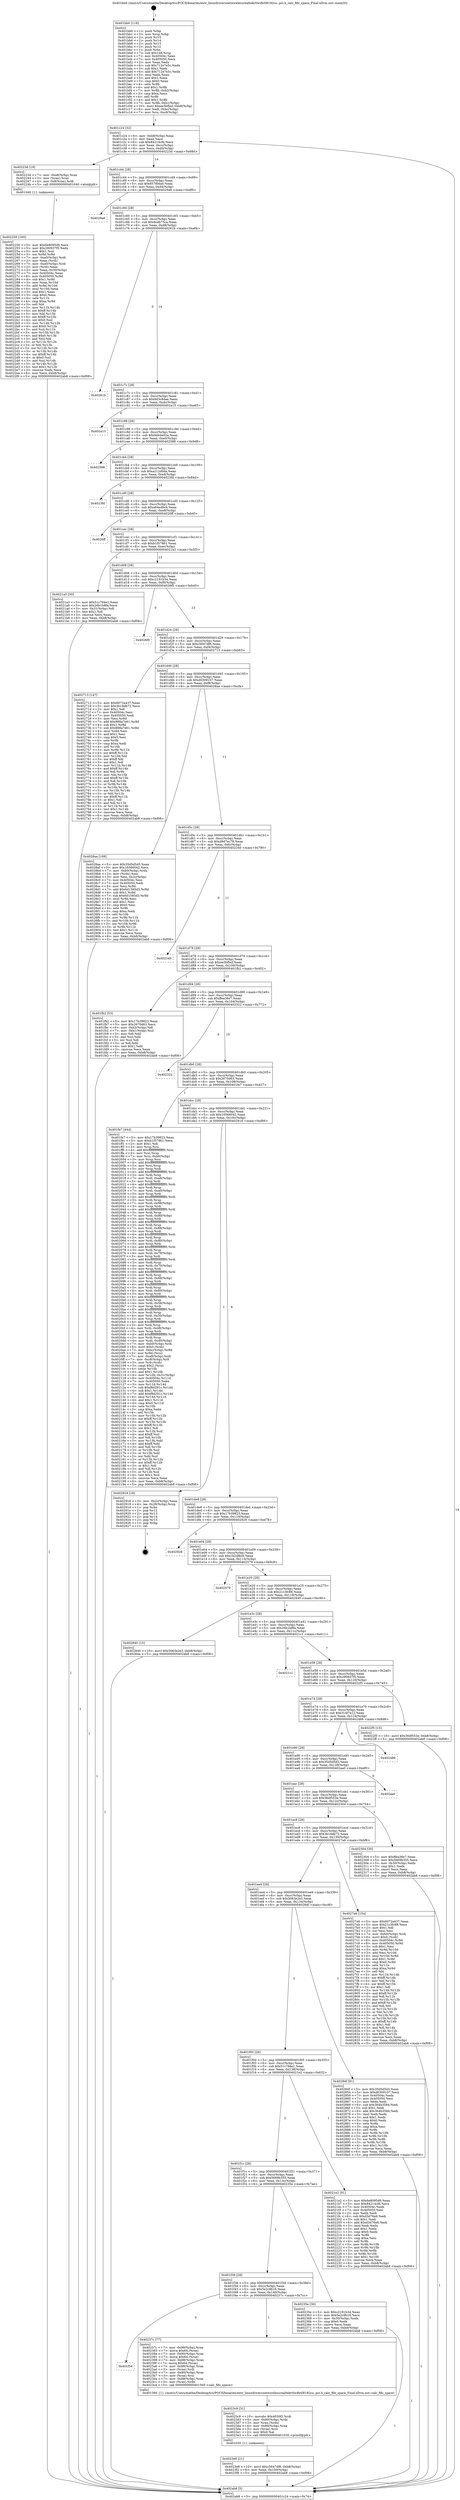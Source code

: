 digraph "0x401bb0" {
  label = "0x401bb0 (/mnt/c/Users/mathe/Desktop/tcc/POCII/binaries/extr_linuxdriversnetwirelessrealtekrtlwifirtl8192cu..pci.h_calc_fifo_space_Final-ollvm.out::main(0))"
  labelloc = "t"
  node[shape=record]

  Entry [label="",width=0.3,height=0.3,shape=circle,fillcolor=black,style=filled]
  "0x401c24" [label="{
     0x401c24 [32]\l
     | [instrs]\l
     &nbsp;&nbsp;0x401c24 \<+6\>: mov -0xb8(%rbp),%eax\l
     &nbsp;&nbsp;0x401c2a \<+2\>: mov %eax,%ecx\l
     &nbsp;&nbsp;0x401c2c \<+6\>: sub $0x84214cfd,%ecx\l
     &nbsp;&nbsp;0x401c32 \<+6\>: mov %eax,-0xcc(%rbp)\l
     &nbsp;&nbsp;0x401c38 \<+6\>: mov %ecx,-0xd0(%rbp)\l
     &nbsp;&nbsp;0x401c3e \<+6\>: je 000000000040223d \<main+0x68d\>\l
  }"]
  "0x40223d" [label="{
     0x40223d [19]\l
     | [instrs]\l
     &nbsp;&nbsp;0x40223d \<+7\>: mov -0xa8(%rbp),%rax\l
     &nbsp;&nbsp;0x402244 \<+3\>: mov (%rax),%rax\l
     &nbsp;&nbsp;0x402247 \<+4\>: mov 0x8(%rax),%rdi\l
     &nbsp;&nbsp;0x40224b \<+5\>: call 0000000000401040 \<atoi@plt\>\l
     | [calls]\l
     &nbsp;&nbsp;0x401040 \{1\} (unknown)\l
  }"]
  "0x401c44" [label="{
     0x401c44 [28]\l
     | [instrs]\l
     &nbsp;&nbsp;0x401c44 \<+5\>: jmp 0000000000401c49 \<main+0x99\>\l
     &nbsp;&nbsp;0x401c49 \<+6\>: mov -0xcc(%rbp),%eax\l
     &nbsp;&nbsp;0x401c4f \<+5\>: sub $0x857f0da0,%eax\l
     &nbsp;&nbsp;0x401c54 \<+6\>: mov %eax,-0xd4(%rbp)\l
     &nbsp;&nbsp;0x401c5a \<+6\>: je 00000000004029a6 \<main+0xdf6\>\l
  }"]
  Exit [label="",width=0.3,height=0.3,shape=circle,fillcolor=black,style=filled,peripheries=2]
  "0x4029a6" [label="{
     0x4029a6\l
  }", style=dashed]
  "0x401c60" [label="{
     0x401c60 [28]\l
     | [instrs]\l
     &nbsp;&nbsp;0x401c60 \<+5\>: jmp 0000000000401c65 \<main+0xb5\>\l
     &nbsp;&nbsp;0x401c65 \<+6\>: mov -0xcc(%rbp),%eax\l
     &nbsp;&nbsp;0x401c6b \<+5\>: sub $0x9cdb73ca,%eax\l
     &nbsp;&nbsp;0x401c70 \<+6\>: mov %eax,-0xd8(%rbp)\l
     &nbsp;&nbsp;0x401c76 \<+6\>: je 000000000040261b \<main+0xa6b\>\l
  }"]
  "0x4023e8" [label="{
     0x4023e8 [21]\l
     | [instrs]\l
     &nbsp;&nbsp;0x4023e8 \<+10\>: movl $0xc5647df6,-0xb8(%rbp)\l
     &nbsp;&nbsp;0x4023f2 \<+6\>: mov %eax,-0x150(%rbp)\l
     &nbsp;&nbsp;0x4023f8 \<+5\>: jmp 0000000000402ab8 \<main+0xf08\>\l
  }"]
  "0x40261b" [label="{
     0x40261b\l
  }", style=dashed]
  "0x401c7c" [label="{
     0x401c7c [28]\l
     | [instrs]\l
     &nbsp;&nbsp;0x401c7c \<+5\>: jmp 0000000000401c81 \<main+0xd1\>\l
     &nbsp;&nbsp;0x401c81 \<+6\>: mov -0xcc(%rbp),%eax\l
     &nbsp;&nbsp;0x401c87 \<+5\>: sub $0x9d3c84ae,%eax\l
     &nbsp;&nbsp;0x401c8c \<+6\>: mov %eax,-0xdc(%rbp)\l
     &nbsp;&nbsp;0x401c92 \<+6\>: je 0000000000402a15 \<main+0xe65\>\l
  }"]
  "0x4023c9" [label="{
     0x4023c9 [31]\l
     | [instrs]\l
     &nbsp;&nbsp;0x4023c9 \<+10\>: movabs $0x4030f2,%rdi\l
     &nbsp;&nbsp;0x4023d3 \<+4\>: mov -0x80(%rbp),%rdx\l
     &nbsp;&nbsp;0x4023d7 \<+3\>: mov %rax,(%rdx)\l
     &nbsp;&nbsp;0x4023da \<+4\>: mov -0x80(%rbp),%rax\l
     &nbsp;&nbsp;0x4023de \<+3\>: mov (%rax),%rsi\l
     &nbsp;&nbsp;0x4023e1 \<+2\>: mov $0x0,%al\l
     &nbsp;&nbsp;0x4023e3 \<+5\>: call 0000000000401030 \<printf@plt\>\l
     | [calls]\l
     &nbsp;&nbsp;0x401030 \{1\} (unknown)\l
  }"]
  "0x402a15" [label="{
     0x402a15\l
  }", style=dashed]
  "0x401c98" [label="{
     0x401c98 [28]\l
     | [instrs]\l
     &nbsp;&nbsp;0x401c98 \<+5\>: jmp 0000000000401c9d \<main+0xed\>\l
     &nbsp;&nbsp;0x401c9d \<+6\>: mov -0xcc(%rbp),%eax\l
     &nbsp;&nbsp;0x401ca3 \<+5\>: sub $0x9d44e02a,%eax\l
     &nbsp;&nbsp;0x401ca8 \<+6\>: mov %eax,-0xe0(%rbp)\l
     &nbsp;&nbsp;0x401cae \<+6\>: je 0000000000402588 \<main+0x9d8\>\l
  }"]
  "0x401f54" [label="{
     0x401f54\l
  }", style=dashed]
  "0x402588" [label="{
     0x402588\l
  }", style=dashed]
  "0x401cb4" [label="{
     0x401cb4 [28]\l
     | [instrs]\l
     &nbsp;&nbsp;0x401cb4 \<+5\>: jmp 0000000000401cb9 \<main+0x109\>\l
     &nbsp;&nbsp;0x401cb9 \<+6\>: mov -0xcc(%rbp),%eax\l
     &nbsp;&nbsp;0x401cbf \<+5\>: sub $0xa212d0da,%eax\l
     &nbsp;&nbsp;0x401cc4 \<+6\>: mov %eax,-0xe4(%rbp)\l
     &nbsp;&nbsp;0x401cca \<+6\>: je 00000000004023fd \<main+0x84d\>\l
  }"]
  "0x40237c" [label="{
     0x40237c [77]\l
     | [instrs]\l
     &nbsp;&nbsp;0x40237c \<+7\>: mov -0x98(%rbp),%rax\l
     &nbsp;&nbsp;0x402383 \<+7\>: movq $0x64,(%rax)\l
     &nbsp;&nbsp;0x40238a \<+7\>: mov -0x90(%rbp),%rax\l
     &nbsp;&nbsp;0x402391 \<+7\>: movq $0x64,(%rax)\l
     &nbsp;&nbsp;0x402398 \<+7\>: mov -0x88(%rbp),%rax\l
     &nbsp;&nbsp;0x40239f \<+7\>: movq $0x64,(%rax)\l
     &nbsp;&nbsp;0x4023a6 \<+7\>: mov -0x98(%rbp),%rax\l
     &nbsp;&nbsp;0x4023ad \<+3\>: mov (%rax),%rdi\l
     &nbsp;&nbsp;0x4023b0 \<+7\>: mov -0x90(%rbp),%rax\l
     &nbsp;&nbsp;0x4023b7 \<+3\>: mov (%rax),%rsi\l
     &nbsp;&nbsp;0x4023ba \<+7\>: mov -0x88(%rbp),%rax\l
     &nbsp;&nbsp;0x4023c1 \<+3\>: mov (%rax),%rdx\l
     &nbsp;&nbsp;0x4023c4 \<+5\>: call 0000000000401560 \<calc_fifo_space\>\l
     | [calls]\l
     &nbsp;&nbsp;0x401560 \{1\} (/mnt/c/Users/mathe/Desktop/tcc/POCII/binaries/extr_linuxdriversnetwirelessrealtekrtlwifirtl8192cu..pci.h_calc_fifo_space_Final-ollvm.out::calc_fifo_space)\l
  }"]
  "0x4023fd" [label="{
     0x4023fd\l
  }", style=dashed]
  "0x401cd0" [label="{
     0x401cd0 [28]\l
     | [instrs]\l
     &nbsp;&nbsp;0x401cd0 \<+5\>: jmp 0000000000401cd5 \<main+0x125\>\l
     &nbsp;&nbsp;0x401cd5 \<+6\>: mov -0xcc(%rbp),%eax\l
     &nbsp;&nbsp;0x401cdb \<+5\>: sub $0xa64edbcb,%eax\l
     &nbsp;&nbsp;0x401ce0 \<+6\>: mov %eax,-0xe8(%rbp)\l
     &nbsp;&nbsp;0x401ce6 \<+6\>: je 00000000004026ff \<main+0xb4f\>\l
  }"]
  "0x401f38" [label="{
     0x401f38 [28]\l
     | [instrs]\l
     &nbsp;&nbsp;0x401f38 \<+5\>: jmp 0000000000401f3d \<main+0x38d\>\l
     &nbsp;&nbsp;0x401f3d \<+6\>: mov -0xcc(%rbp),%eax\l
     &nbsp;&nbsp;0x401f43 \<+5\>: sub $0x5e2c9b16,%eax\l
     &nbsp;&nbsp;0x401f48 \<+6\>: mov %eax,-0x140(%rbp)\l
     &nbsp;&nbsp;0x401f4e \<+6\>: je 000000000040237c \<main+0x7cc\>\l
  }"]
  "0x4026ff" [label="{
     0x4026ff\l
  }", style=dashed]
  "0x401cec" [label="{
     0x401cec [28]\l
     | [instrs]\l
     &nbsp;&nbsp;0x401cec \<+5\>: jmp 0000000000401cf1 \<main+0x141\>\l
     &nbsp;&nbsp;0x401cf1 \<+6\>: mov -0xcc(%rbp),%eax\l
     &nbsp;&nbsp;0x401cf7 \<+5\>: sub $0xb1f57861,%eax\l
     &nbsp;&nbsp;0x401cfc \<+6\>: mov %eax,-0xec(%rbp)\l
     &nbsp;&nbsp;0x401d02 \<+6\>: je 00000000004021a3 \<main+0x5f3\>\l
  }"]
  "0x40235e" [label="{
     0x40235e [30]\l
     | [instrs]\l
     &nbsp;&nbsp;0x40235e \<+5\>: mov $0xc2191b34,%eax\l
     &nbsp;&nbsp;0x402363 \<+5\>: mov $0x5e2c9b16,%ecx\l
     &nbsp;&nbsp;0x402368 \<+3\>: mov -0x30(%rbp),%edx\l
     &nbsp;&nbsp;0x40236b \<+3\>: cmp $0x0,%edx\l
     &nbsp;&nbsp;0x40236e \<+3\>: cmove %ecx,%eax\l
     &nbsp;&nbsp;0x402371 \<+6\>: mov %eax,-0xb8(%rbp)\l
     &nbsp;&nbsp;0x402377 \<+5\>: jmp 0000000000402ab8 \<main+0xf08\>\l
  }"]
  "0x4021a3" [label="{
     0x4021a3 [30]\l
     | [instrs]\l
     &nbsp;&nbsp;0x4021a3 \<+5\>: mov $0x51c794e1,%eax\l
     &nbsp;&nbsp;0x4021a8 \<+5\>: mov $0x26b1b8fa,%ecx\l
     &nbsp;&nbsp;0x4021ad \<+3\>: mov -0x31(%rbp),%dl\l
     &nbsp;&nbsp;0x4021b0 \<+3\>: test $0x1,%dl\l
     &nbsp;&nbsp;0x4021b3 \<+3\>: cmovne %ecx,%eax\l
     &nbsp;&nbsp;0x4021b6 \<+6\>: mov %eax,-0xb8(%rbp)\l
     &nbsp;&nbsp;0x4021bc \<+5\>: jmp 0000000000402ab8 \<main+0xf08\>\l
  }"]
  "0x401d08" [label="{
     0x401d08 [28]\l
     | [instrs]\l
     &nbsp;&nbsp;0x401d08 \<+5\>: jmp 0000000000401d0d \<main+0x15d\>\l
     &nbsp;&nbsp;0x401d0d \<+6\>: mov -0xcc(%rbp),%eax\l
     &nbsp;&nbsp;0x401d13 \<+5\>: sub $0xc2191b34,%eax\l
     &nbsp;&nbsp;0x401d18 \<+6\>: mov %eax,-0xf0(%rbp)\l
     &nbsp;&nbsp;0x401d1e \<+6\>: je 00000000004026f0 \<main+0xb40\>\l
  }"]
  "0x402250" [label="{
     0x402250 [165]\l
     | [instrs]\l
     &nbsp;&nbsp;0x402250 \<+5\>: mov $0x6e8095d9,%ecx\l
     &nbsp;&nbsp;0x402255 \<+5\>: mov $0x290937f5,%edx\l
     &nbsp;&nbsp;0x40225a \<+3\>: mov $0x1,%sil\l
     &nbsp;&nbsp;0x40225d \<+3\>: xor %r8d,%r8d\l
     &nbsp;&nbsp;0x402260 \<+7\>: mov -0xa0(%rbp),%rdi\l
     &nbsp;&nbsp;0x402267 \<+2\>: mov %eax,(%rdi)\l
     &nbsp;&nbsp;0x402269 \<+7\>: mov -0xa0(%rbp),%rdi\l
     &nbsp;&nbsp;0x402270 \<+2\>: mov (%rdi),%eax\l
     &nbsp;&nbsp;0x402272 \<+3\>: mov %eax,-0x30(%rbp)\l
     &nbsp;&nbsp;0x402275 \<+7\>: mov 0x40504c,%eax\l
     &nbsp;&nbsp;0x40227c \<+8\>: mov 0x405050,%r9d\l
     &nbsp;&nbsp;0x402284 \<+4\>: sub $0x1,%r8d\l
     &nbsp;&nbsp;0x402288 \<+3\>: mov %eax,%r10d\l
     &nbsp;&nbsp;0x40228b \<+3\>: add %r8d,%r10d\l
     &nbsp;&nbsp;0x40228e \<+4\>: imul %r10d,%eax\l
     &nbsp;&nbsp;0x402292 \<+3\>: and $0x1,%eax\l
     &nbsp;&nbsp;0x402295 \<+3\>: cmp $0x0,%eax\l
     &nbsp;&nbsp;0x402298 \<+4\>: sete %r11b\l
     &nbsp;&nbsp;0x40229c \<+4\>: cmp $0xa,%r9d\l
     &nbsp;&nbsp;0x4022a0 \<+3\>: setl %bl\l
     &nbsp;&nbsp;0x4022a3 \<+3\>: mov %r11b,%r14b\l
     &nbsp;&nbsp;0x4022a6 \<+4\>: xor $0xff,%r14b\l
     &nbsp;&nbsp;0x4022aa \<+3\>: mov %bl,%r15b\l
     &nbsp;&nbsp;0x4022ad \<+4\>: xor $0xff,%r15b\l
     &nbsp;&nbsp;0x4022b1 \<+4\>: xor $0x0,%sil\l
     &nbsp;&nbsp;0x4022b5 \<+3\>: mov %r14b,%r12b\l
     &nbsp;&nbsp;0x4022b8 \<+4\>: and $0x0,%r12b\l
     &nbsp;&nbsp;0x4022bc \<+3\>: and %sil,%r11b\l
     &nbsp;&nbsp;0x4022bf \<+3\>: mov %r15b,%r13b\l
     &nbsp;&nbsp;0x4022c2 \<+4\>: and $0x0,%r13b\l
     &nbsp;&nbsp;0x4022c6 \<+3\>: and %sil,%bl\l
     &nbsp;&nbsp;0x4022c9 \<+3\>: or %r11b,%r12b\l
     &nbsp;&nbsp;0x4022cc \<+3\>: or %bl,%r13b\l
     &nbsp;&nbsp;0x4022cf \<+3\>: xor %r13b,%r12b\l
     &nbsp;&nbsp;0x4022d2 \<+3\>: or %r15b,%r14b\l
     &nbsp;&nbsp;0x4022d5 \<+4\>: xor $0xff,%r14b\l
     &nbsp;&nbsp;0x4022d9 \<+4\>: or $0x0,%sil\l
     &nbsp;&nbsp;0x4022dd \<+3\>: and %sil,%r14b\l
     &nbsp;&nbsp;0x4022e0 \<+3\>: or %r14b,%r12b\l
     &nbsp;&nbsp;0x4022e3 \<+4\>: test $0x1,%r12b\l
     &nbsp;&nbsp;0x4022e7 \<+3\>: cmovne %edx,%ecx\l
     &nbsp;&nbsp;0x4022ea \<+6\>: mov %ecx,-0xb8(%rbp)\l
     &nbsp;&nbsp;0x4022f0 \<+5\>: jmp 0000000000402ab8 \<main+0xf08\>\l
  }"]
  "0x4026f0" [label="{
     0x4026f0\l
  }", style=dashed]
  "0x401d24" [label="{
     0x401d24 [28]\l
     | [instrs]\l
     &nbsp;&nbsp;0x401d24 \<+5\>: jmp 0000000000401d29 \<main+0x179\>\l
     &nbsp;&nbsp;0x401d29 \<+6\>: mov -0xcc(%rbp),%eax\l
     &nbsp;&nbsp;0x401d2f \<+5\>: sub $0xc5647df6,%eax\l
     &nbsp;&nbsp;0x401d34 \<+6\>: mov %eax,-0xf4(%rbp)\l
     &nbsp;&nbsp;0x401d3a \<+6\>: je 0000000000402713 \<main+0xb63\>\l
  }"]
  "0x401f1c" [label="{
     0x401f1c [28]\l
     | [instrs]\l
     &nbsp;&nbsp;0x401f1c \<+5\>: jmp 0000000000401f21 \<main+0x371\>\l
     &nbsp;&nbsp;0x401f21 \<+6\>: mov -0xcc(%rbp),%eax\l
     &nbsp;&nbsp;0x401f27 \<+5\>: sub $0x5669b355,%eax\l
     &nbsp;&nbsp;0x401f2c \<+6\>: mov %eax,-0x13c(%rbp)\l
     &nbsp;&nbsp;0x401f32 \<+6\>: je 000000000040235e \<main+0x7ae\>\l
  }"]
  "0x402713" [label="{
     0x402713 [147]\l
     | [instrs]\l
     &nbsp;&nbsp;0x402713 \<+5\>: mov $0x6072a437,%eax\l
     &nbsp;&nbsp;0x402718 \<+5\>: mov $0x3b18db72,%ecx\l
     &nbsp;&nbsp;0x40271d \<+2\>: mov $0x1,%dl\l
     &nbsp;&nbsp;0x40271f \<+7\>: mov 0x40504c,%esi\l
     &nbsp;&nbsp;0x402726 \<+7\>: mov 0x405050,%edi\l
     &nbsp;&nbsp;0x40272d \<+3\>: mov %esi,%r8d\l
     &nbsp;&nbsp;0x402730 \<+7\>: add $0x888a7e61,%r8d\l
     &nbsp;&nbsp;0x402737 \<+4\>: sub $0x1,%r8d\l
     &nbsp;&nbsp;0x40273b \<+7\>: sub $0x888a7e61,%r8d\l
     &nbsp;&nbsp;0x402742 \<+4\>: imul %r8d,%esi\l
     &nbsp;&nbsp;0x402746 \<+3\>: and $0x1,%esi\l
     &nbsp;&nbsp;0x402749 \<+3\>: cmp $0x0,%esi\l
     &nbsp;&nbsp;0x40274c \<+4\>: sete %r9b\l
     &nbsp;&nbsp;0x402750 \<+3\>: cmp $0xa,%edi\l
     &nbsp;&nbsp;0x402753 \<+4\>: setl %r10b\l
     &nbsp;&nbsp;0x402757 \<+3\>: mov %r9b,%r11b\l
     &nbsp;&nbsp;0x40275a \<+4\>: xor $0xff,%r11b\l
     &nbsp;&nbsp;0x40275e \<+3\>: mov %r10b,%bl\l
     &nbsp;&nbsp;0x402761 \<+3\>: xor $0xff,%bl\l
     &nbsp;&nbsp;0x402764 \<+3\>: xor $0x1,%dl\l
     &nbsp;&nbsp;0x402767 \<+3\>: mov %r11b,%r14b\l
     &nbsp;&nbsp;0x40276a \<+4\>: and $0xff,%r14b\l
     &nbsp;&nbsp;0x40276e \<+3\>: and %dl,%r9b\l
     &nbsp;&nbsp;0x402771 \<+3\>: mov %bl,%r15b\l
     &nbsp;&nbsp;0x402774 \<+4\>: and $0xff,%r15b\l
     &nbsp;&nbsp;0x402778 \<+3\>: and %dl,%r10b\l
     &nbsp;&nbsp;0x40277b \<+3\>: or %r9b,%r14b\l
     &nbsp;&nbsp;0x40277e \<+3\>: or %r10b,%r15b\l
     &nbsp;&nbsp;0x402781 \<+3\>: xor %r15b,%r14b\l
     &nbsp;&nbsp;0x402784 \<+3\>: or %bl,%r11b\l
     &nbsp;&nbsp;0x402787 \<+4\>: xor $0xff,%r11b\l
     &nbsp;&nbsp;0x40278b \<+3\>: or $0x1,%dl\l
     &nbsp;&nbsp;0x40278e \<+3\>: and %dl,%r11b\l
     &nbsp;&nbsp;0x402791 \<+3\>: or %r11b,%r14b\l
     &nbsp;&nbsp;0x402794 \<+4\>: test $0x1,%r14b\l
     &nbsp;&nbsp;0x402798 \<+3\>: cmovne %ecx,%eax\l
     &nbsp;&nbsp;0x40279b \<+6\>: mov %eax,-0xb8(%rbp)\l
     &nbsp;&nbsp;0x4027a1 \<+5\>: jmp 0000000000402ab8 \<main+0xf08\>\l
  }"]
  "0x401d40" [label="{
     0x401d40 [28]\l
     | [instrs]\l
     &nbsp;&nbsp;0x401d40 \<+5\>: jmp 0000000000401d45 \<main+0x195\>\l
     &nbsp;&nbsp;0x401d45 \<+6\>: mov -0xcc(%rbp),%eax\l
     &nbsp;&nbsp;0x401d4b \<+5\>: sub $0xd0309107,%eax\l
     &nbsp;&nbsp;0x401d50 \<+6\>: mov %eax,-0xf8(%rbp)\l
     &nbsp;&nbsp;0x401d56 \<+6\>: je 00000000004028aa \<main+0xcfa\>\l
  }"]
  "0x4021e2" [label="{
     0x4021e2 [91]\l
     | [instrs]\l
     &nbsp;&nbsp;0x4021e2 \<+5\>: mov $0x6e8095d9,%eax\l
     &nbsp;&nbsp;0x4021e7 \<+5\>: mov $0x84214cfd,%ecx\l
     &nbsp;&nbsp;0x4021ec \<+7\>: mov 0x40504c,%edx\l
     &nbsp;&nbsp;0x4021f3 \<+7\>: mov 0x405050,%esi\l
     &nbsp;&nbsp;0x4021fa \<+2\>: mov %edx,%edi\l
     &nbsp;&nbsp;0x4021fc \<+6\>: sub $0xd3d76e6,%edi\l
     &nbsp;&nbsp;0x402202 \<+3\>: sub $0x1,%edi\l
     &nbsp;&nbsp;0x402205 \<+6\>: add $0xd3d76e6,%edi\l
     &nbsp;&nbsp;0x40220b \<+3\>: imul %edi,%edx\l
     &nbsp;&nbsp;0x40220e \<+3\>: and $0x1,%edx\l
     &nbsp;&nbsp;0x402211 \<+3\>: cmp $0x0,%edx\l
     &nbsp;&nbsp;0x402214 \<+4\>: sete %r8b\l
     &nbsp;&nbsp;0x402218 \<+3\>: cmp $0xa,%esi\l
     &nbsp;&nbsp;0x40221b \<+4\>: setl %r9b\l
     &nbsp;&nbsp;0x40221f \<+3\>: mov %r8b,%r10b\l
     &nbsp;&nbsp;0x402222 \<+3\>: and %r9b,%r10b\l
     &nbsp;&nbsp;0x402225 \<+3\>: xor %r9b,%r8b\l
     &nbsp;&nbsp;0x402228 \<+3\>: or %r8b,%r10b\l
     &nbsp;&nbsp;0x40222b \<+4\>: test $0x1,%r10b\l
     &nbsp;&nbsp;0x40222f \<+3\>: cmovne %ecx,%eax\l
     &nbsp;&nbsp;0x402232 \<+6\>: mov %eax,-0xb8(%rbp)\l
     &nbsp;&nbsp;0x402238 \<+5\>: jmp 0000000000402ab8 \<main+0xf08\>\l
  }"]
  "0x4028aa" [label="{
     0x4028aa [108]\l
     | [instrs]\l
     &nbsp;&nbsp;0x4028aa \<+5\>: mov $0x35d5d5d3,%eax\l
     &nbsp;&nbsp;0x4028af \<+5\>: mov $0x16566042,%ecx\l
     &nbsp;&nbsp;0x4028b4 \<+7\>: mov -0xb0(%rbp),%rdx\l
     &nbsp;&nbsp;0x4028bb \<+2\>: mov (%rdx),%esi\l
     &nbsp;&nbsp;0x4028bd \<+3\>: mov %esi,-0x2c(%rbp)\l
     &nbsp;&nbsp;0x4028c0 \<+7\>: mov 0x40504c,%esi\l
     &nbsp;&nbsp;0x4028c7 \<+7\>: mov 0x405050,%edi\l
     &nbsp;&nbsp;0x4028ce \<+3\>: mov %esi,%r8d\l
     &nbsp;&nbsp;0x4028d1 \<+7\>: add $0x6d1585d3,%r8d\l
     &nbsp;&nbsp;0x4028d8 \<+4\>: sub $0x1,%r8d\l
     &nbsp;&nbsp;0x4028dc \<+7\>: sub $0x6d1585d3,%r8d\l
     &nbsp;&nbsp;0x4028e3 \<+4\>: imul %r8d,%esi\l
     &nbsp;&nbsp;0x4028e7 \<+3\>: and $0x1,%esi\l
     &nbsp;&nbsp;0x4028ea \<+3\>: cmp $0x0,%esi\l
     &nbsp;&nbsp;0x4028ed \<+4\>: sete %r9b\l
     &nbsp;&nbsp;0x4028f1 \<+3\>: cmp $0xa,%edi\l
     &nbsp;&nbsp;0x4028f4 \<+4\>: setl %r10b\l
     &nbsp;&nbsp;0x4028f8 \<+3\>: mov %r9b,%r11b\l
     &nbsp;&nbsp;0x4028fb \<+3\>: and %r10b,%r11b\l
     &nbsp;&nbsp;0x4028fe \<+3\>: xor %r10b,%r9b\l
     &nbsp;&nbsp;0x402901 \<+3\>: or %r9b,%r11b\l
     &nbsp;&nbsp;0x402904 \<+4\>: test $0x1,%r11b\l
     &nbsp;&nbsp;0x402908 \<+3\>: cmovne %ecx,%eax\l
     &nbsp;&nbsp;0x40290b \<+6\>: mov %eax,-0xb8(%rbp)\l
     &nbsp;&nbsp;0x402911 \<+5\>: jmp 0000000000402ab8 \<main+0xf08\>\l
  }"]
  "0x401d5c" [label="{
     0x401d5c [28]\l
     | [instrs]\l
     &nbsp;&nbsp;0x401d5c \<+5\>: jmp 0000000000401d61 \<main+0x1b1\>\l
     &nbsp;&nbsp;0x401d61 \<+6\>: mov -0xcc(%rbp),%eax\l
     &nbsp;&nbsp;0x401d67 \<+5\>: sub $0xd9d7ec78,%eax\l
     &nbsp;&nbsp;0x401d6c \<+6\>: mov %eax,-0xfc(%rbp)\l
     &nbsp;&nbsp;0x401d72 \<+6\>: je 0000000000402340 \<main+0x790\>\l
  }"]
  "0x401f00" [label="{
     0x401f00 [28]\l
     | [instrs]\l
     &nbsp;&nbsp;0x401f00 \<+5\>: jmp 0000000000401f05 \<main+0x355\>\l
     &nbsp;&nbsp;0x401f05 \<+6\>: mov -0xcc(%rbp),%eax\l
     &nbsp;&nbsp;0x401f0b \<+5\>: sub $0x51c794e1,%eax\l
     &nbsp;&nbsp;0x401f10 \<+6\>: mov %eax,-0x138(%rbp)\l
     &nbsp;&nbsp;0x401f16 \<+6\>: je 00000000004021e2 \<main+0x632\>\l
  }"]
  "0x402340" [label="{
     0x402340\l
  }", style=dashed]
  "0x401d78" [label="{
     0x401d78 [28]\l
     | [instrs]\l
     &nbsp;&nbsp;0x401d78 \<+5\>: jmp 0000000000401d7d \<main+0x1cd\>\l
     &nbsp;&nbsp;0x401d7d \<+6\>: mov -0xcc(%rbp),%eax\l
     &nbsp;&nbsp;0x401d83 \<+5\>: sub $0xee3bfbcf,%eax\l
     &nbsp;&nbsp;0x401d88 \<+6\>: mov %eax,-0x100(%rbp)\l
     &nbsp;&nbsp;0x401d8e \<+6\>: je 0000000000401fb2 \<main+0x402\>\l
  }"]
  "0x40284f" [label="{
     0x40284f [91]\l
     | [instrs]\l
     &nbsp;&nbsp;0x40284f \<+5\>: mov $0x35d5d5d3,%eax\l
     &nbsp;&nbsp;0x402854 \<+5\>: mov $0xd0309107,%ecx\l
     &nbsp;&nbsp;0x402859 \<+7\>: mov 0x40504c,%edx\l
     &nbsp;&nbsp;0x402860 \<+7\>: mov 0x405050,%esi\l
     &nbsp;&nbsp;0x402867 \<+2\>: mov %edx,%edi\l
     &nbsp;&nbsp;0x402869 \<+6\>: sub $0x364b3584,%edi\l
     &nbsp;&nbsp;0x40286f \<+3\>: sub $0x1,%edi\l
     &nbsp;&nbsp;0x402872 \<+6\>: add $0x364b3584,%edi\l
     &nbsp;&nbsp;0x402878 \<+3\>: imul %edi,%edx\l
     &nbsp;&nbsp;0x40287b \<+3\>: and $0x1,%edx\l
     &nbsp;&nbsp;0x40287e \<+3\>: cmp $0x0,%edx\l
     &nbsp;&nbsp;0x402881 \<+4\>: sete %r8b\l
     &nbsp;&nbsp;0x402885 \<+3\>: cmp $0xa,%esi\l
     &nbsp;&nbsp;0x402888 \<+4\>: setl %r9b\l
     &nbsp;&nbsp;0x40288c \<+3\>: mov %r8b,%r10b\l
     &nbsp;&nbsp;0x40288f \<+3\>: and %r9b,%r10b\l
     &nbsp;&nbsp;0x402892 \<+3\>: xor %r9b,%r8b\l
     &nbsp;&nbsp;0x402895 \<+3\>: or %r8b,%r10b\l
     &nbsp;&nbsp;0x402898 \<+4\>: test $0x1,%r10b\l
     &nbsp;&nbsp;0x40289c \<+3\>: cmovne %ecx,%eax\l
     &nbsp;&nbsp;0x40289f \<+6\>: mov %eax,-0xb8(%rbp)\l
     &nbsp;&nbsp;0x4028a5 \<+5\>: jmp 0000000000402ab8 \<main+0xf08\>\l
  }"]
  "0x401fb2" [label="{
     0x401fb2 [53]\l
     | [instrs]\l
     &nbsp;&nbsp;0x401fb2 \<+5\>: mov $0x17b39823,%eax\l
     &nbsp;&nbsp;0x401fb7 \<+5\>: mov $0x2670d63,%ecx\l
     &nbsp;&nbsp;0x401fbc \<+6\>: mov -0xb2(%rbp),%dl\l
     &nbsp;&nbsp;0x401fc2 \<+7\>: mov -0xb1(%rbp),%sil\l
     &nbsp;&nbsp;0x401fc9 \<+3\>: mov %dl,%dil\l
     &nbsp;&nbsp;0x401fcc \<+3\>: and %sil,%dil\l
     &nbsp;&nbsp;0x401fcf \<+3\>: xor %sil,%dl\l
     &nbsp;&nbsp;0x401fd2 \<+3\>: or %dl,%dil\l
     &nbsp;&nbsp;0x401fd5 \<+4\>: test $0x1,%dil\l
     &nbsp;&nbsp;0x401fd9 \<+3\>: cmovne %ecx,%eax\l
     &nbsp;&nbsp;0x401fdc \<+6\>: mov %eax,-0xb8(%rbp)\l
     &nbsp;&nbsp;0x401fe2 \<+5\>: jmp 0000000000402ab8 \<main+0xf08\>\l
  }"]
  "0x401d94" [label="{
     0x401d94 [28]\l
     | [instrs]\l
     &nbsp;&nbsp;0x401d94 \<+5\>: jmp 0000000000401d99 \<main+0x1e9\>\l
     &nbsp;&nbsp;0x401d99 \<+6\>: mov -0xcc(%rbp),%eax\l
     &nbsp;&nbsp;0x401d9f \<+5\>: sub $0xffea36e7,%eax\l
     &nbsp;&nbsp;0x401da4 \<+6\>: mov %eax,-0x104(%rbp)\l
     &nbsp;&nbsp;0x401daa \<+6\>: je 0000000000402322 \<main+0x772\>\l
  }"]
  "0x402ab8" [label="{
     0x402ab8 [5]\l
     | [instrs]\l
     &nbsp;&nbsp;0x402ab8 \<+5\>: jmp 0000000000401c24 \<main+0x74\>\l
  }"]
  "0x401bb0" [label="{
     0x401bb0 [116]\l
     | [instrs]\l
     &nbsp;&nbsp;0x401bb0 \<+1\>: push %rbp\l
     &nbsp;&nbsp;0x401bb1 \<+3\>: mov %rsp,%rbp\l
     &nbsp;&nbsp;0x401bb4 \<+2\>: push %r15\l
     &nbsp;&nbsp;0x401bb6 \<+2\>: push %r14\l
     &nbsp;&nbsp;0x401bb8 \<+2\>: push %r13\l
     &nbsp;&nbsp;0x401bba \<+2\>: push %r12\l
     &nbsp;&nbsp;0x401bbc \<+1\>: push %rbx\l
     &nbsp;&nbsp;0x401bbd \<+7\>: sub $0x148,%rsp\l
     &nbsp;&nbsp;0x401bc4 \<+7\>: mov 0x40504c,%eax\l
     &nbsp;&nbsp;0x401bcb \<+7\>: mov 0x405050,%ecx\l
     &nbsp;&nbsp;0x401bd2 \<+2\>: mov %eax,%edx\l
     &nbsp;&nbsp;0x401bd4 \<+6\>: sub $0x712e7e5c,%edx\l
     &nbsp;&nbsp;0x401bda \<+3\>: sub $0x1,%edx\l
     &nbsp;&nbsp;0x401bdd \<+6\>: add $0x712e7e5c,%edx\l
     &nbsp;&nbsp;0x401be3 \<+3\>: imul %edx,%eax\l
     &nbsp;&nbsp;0x401be6 \<+3\>: and $0x1,%eax\l
     &nbsp;&nbsp;0x401be9 \<+3\>: cmp $0x0,%eax\l
     &nbsp;&nbsp;0x401bec \<+4\>: sete %r8b\l
     &nbsp;&nbsp;0x401bf0 \<+4\>: and $0x1,%r8b\l
     &nbsp;&nbsp;0x401bf4 \<+7\>: mov %r8b,-0xb2(%rbp)\l
     &nbsp;&nbsp;0x401bfb \<+3\>: cmp $0xa,%ecx\l
     &nbsp;&nbsp;0x401bfe \<+4\>: setl %r8b\l
     &nbsp;&nbsp;0x401c02 \<+4\>: and $0x1,%r8b\l
     &nbsp;&nbsp;0x401c06 \<+7\>: mov %r8b,-0xb1(%rbp)\l
     &nbsp;&nbsp;0x401c0d \<+10\>: movl $0xee3bfbcf,-0xb8(%rbp)\l
     &nbsp;&nbsp;0x401c17 \<+6\>: mov %edi,-0xbc(%rbp)\l
     &nbsp;&nbsp;0x401c1d \<+7\>: mov %rsi,-0xc8(%rbp)\l
  }"]
  "0x401ee4" [label="{
     0x401ee4 [28]\l
     | [instrs]\l
     &nbsp;&nbsp;0x401ee4 \<+5\>: jmp 0000000000401ee9 \<main+0x339\>\l
     &nbsp;&nbsp;0x401ee9 \<+6\>: mov -0xcc(%rbp),%eax\l
     &nbsp;&nbsp;0x401eef \<+5\>: sub $0x5063e2e3,%eax\l
     &nbsp;&nbsp;0x401ef4 \<+6\>: mov %eax,-0x134(%rbp)\l
     &nbsp;&nbsp;0x401efa \<+6\>: je 000000000040284f \<main+0xc9f\>\l
  }"]
  "0x402322" [label="{
     0x402322\l
  }", style=dashed]
  "0x401db0" [label="{
     0x401db0 [28]\l
     | [instrs]\l
     &nbsp;&nbsp;0x401db0 \<+5\>: jmp 0000000000401db5 \<main+0x205\>\l
     &nbsp;&nbsp;0x401db5 \<+6\>: mov -0xcc(%rbp),%eax\l
     &nbsp;&nbsp;0x401dbb \<+5\>: sub $0x2670d63,%eax\l
     &nbsp;&nbsp;0x401dc0 \<+6\>: mov %eax,-0x108(%rbp)\l
     &nbsp;&nbsp;0x401dc6 \<+6\>: je 0000000000401fe7 \<main+0x437\>\l
  }"]
  "0x4027a6" [label="{
     0x4027a6 [154]\l
     | [instrs]\l
     &nbsp;&nbsp;0x4027a6 \<+5\>: mov $0x6072a437,%eax\l
     &nbsp;&nbsp;0x4027ab \<+5\>: mov $0x21c3fc88,%ecx\l
     &nbsp;&nbsp;0x4027b0 \<+2\>: mov $0x1,%dl\l
     &nbsp;&nbsp;0x4027b2 \<+2\>: xor %esi,%esi\l
     &nbsp;&nbsp;0x4027b4 \<+7\>: mov -0xb0(%rbp),%rdi\l
     &nbsp;&nbsp;0x4027bb \<+6\>: movl $0x0,(%rdi)\l
     &nbsp;&nbsp;0x4027c1 \<+8\>: mov 0x40504c,%r8d\l
     &nbsp;&nbsp;0x4027c9 \<+8\>: mov 0x405050,%r9d\l
     &nbsp;&nbsp;0x4027d1 \<+3\>: sub $0x1,%esi\l
     &nbsp;&nbsp;0x4027d4 \<+3\>: mov %r8d,%r10d\l
     &nbsp;&nbsp;0x4027d7 \<+3\>: add %esi,%r10d\l
     &nbsp;&nbsp;0x4027da \<+4\>: imul %r10d,%r8d\l
     &nbsp;&nbsp;0x4027de \<+4\>: and $0x1,%r8d\l
     &nbsp;&nbsp;0x4027e2 \<+4\>: cmp $0x0,%r8d\l
     &nbsp;&nbsp;0x4027e6 \<+4\>: sete %r11b\l
     &nbsp;&nbsp;0x4027ea \<+4\>: cmp $0xa,%r9d\l
     &nbsp;&nbsp;0x4027ee \<+3\>: setl %bl\l
     &nbsp;&nbsp;0x4027f1 \<+3\>: mov %r11b,%r14b\l
     &nbsp;&nbsp;0x4027f4 \<+4\>: xor $0xff,%r14b\l
     &nbsp;&nbsp;0x4027f8 \<+3\>: mov %bl,%r15b\l
     &nbsp;&nbsp;0x4027fb \<+4\>: xor $0xff,%r15b\l
     &nbsp;&nbsp;0x4027ff \<+3\>: xor $0x1,%dl\l
     &nbsp;&nbsp;0x402802 \<+3\>: mov %r14b,%r12b\l
     &nbsp;&nbsp;0x402805 \<+4\>: and $0xff,%r12b\l
     &nbsp;&nbsp;0x402809 \<+3\>: and %dl,%r11b\l
     &nbsp;&nbsp;0x40280c \<+3\>: mov %r15b,%r13b\l
     &nbsp;&nbsp;0x40280f \<+4\>: and $0xff,%r13b\l
     &nbsp;&nbsp;0x402813 \<+2\>: and %dl,%bl\l
     &nbsp;&nbsp;0x402815 \<+3\>: or %r11b,%r12b\l
     &nbsp;&nbsp;0x402818 \<+3\>: or %bl,%r13b\l
     &nbsp;&nbsp;0x40281b \<+3\>: xor %r13b,%r12b\l
     &nbsp;&nbsp;0x40281e \<+3\>: or %r15b,%r14b\l
     &nbsp;&nbsp;0x402821 \<+4\>: xor $0xff,%r14b\l
     &nbsp;&nbsp;0x402825 \<+3\>: or $0x1,%dl\l
     &nbsp;&nbsp;0x402828 \<+3\>: and %dl,%r14b\l
     &nbsp;&nbsp;0x40282b \<+3\>: or %r14b,%r12b\l
     &nbsp;&nbsp;0x40282e \<+4\>: test $0x1,%r12b\l
     &nbsp;&nbsp;0x402832 \<+3\>: cmovne %ecx,%eax\l
     &nbsp;&nbsp;0x402835 \<+6\>: mov %eax,-0xb8(%rbp)\l
     &nbsp;&nbsp;0x40283b \<+5\>: jmp 0000000000402ab8 \<main+0xf08\>\l
  }"]
  "0x401fe7" [label="{
     0x401fe7 [444]\l
     | [instrs]\l
     &nbsp;&nbsp;0x401fe7 \<+5\>: mov $0x17b39823,%eax\l
     &nbsp;&nbsp;0x401fec \<+5\>: mov $0xb1f57861,%ecx\l
     &nbsp;&nbsp;0x401ff1 \<+2\>: mov $0x1,%dl\l
     &nbsp;&nbsp;0x401ff3 \<+3\>: mov %rsp,%rsi\l
     &nbsp;&nbsp;0x401ff6 \<+4\>: add $0xfffffffffffffff0,%rsi\l
     &nbsp;&nbsp;0x401ffa \<+3\>: mov %rsi,%rsp\l
     &nbsp;&nbsp;0x401ffd \<+7\>: mov %rsi,-0xb0(%rbp)\l
     &nbsp;&nbsp;0x402004 \<+3\>: mov %rsp,%rsi\l
     &nbsp;&nbsp;0x402007 \<+4\>: add $0xfffffffffffffff0,%rsi\l
     &nbsp;&nbsp;0x40200b \<+3\>: mov %rsi,%rsp\l
     &nbsp;&nbsp;0x40200e \<+3\>: mov %rsp,%rdi\l
     &nbsp;&nbsp;0x402011 \<+4\>: add $0xfffffffffffffff0,%rdi\l
     &nbsp;&nbsp;0x402015 \<+3\>: mov %rdi,%rsp\l
     &nbsp;&nbsp;0x402018 \<+7\>: mov %rdi,-0xa8(%rbp)\l
     &nbsp;&nbsp;0x40201f \<+3\>: mov %rsp,%rdi\l
     &nbsp;&nbsp;0x402022 \<+4\>: add $0xfffffffffffffff0,%rdi\l
     &nbsp;&nbsp;0x402026 \<+3\>: mov %rdi,%rsp\l
     &nbsp;&nbsp;0x402029 \<+7\>: mov %rdi,-0xa0(%rbp)\l
     &nbsp;&nbsp;0x402030 \<+3\>: mov %rsp,%rdi\l
     &nbsp;&nbsp;0x402033 \<+4\>: add $0xfffffffffffffff0,%rdi\l
     &nbsp;&nbsp;0x402037 \<+3\>: mov %rdi,%rsp\l
     &nbsp;&nbsp;0x40203a \<+7\>: mov %rdi,-0x98(%rbp)\l
     &nbsp;&nbsp;0x402041 \<+3\>: mov %rsp,%rdi\l
     &nbsp;&nbsp;0x402044 \<+4\>: add $0xfffffffffffffff0,%rdi\l
     &nbsp;&nbsp;0x402048 \<+3\>: mov %rdi,%rsp\l
     &nbsp;&nbsp;0x40204b \<+7\>: mov %rdi,-0x90(%rbp)\l
     &nbsp;&nbsp;0x402052 \<+3\>: mov %rsp,%rdi\l
     &nbsp;&nbsp;0x402055 \<+4\>: add $0xfffffffffffffff0,%rdi\l
     &nbsp;&nbsp;0x402059 \<+3\>: mov %rdi,%rsp\l
     &nbsp;&nbsp;0x40205c \<+7\>: mov %rdi,-0x88(%rbp)\l
     &nbsp;&nbsp;0x402063 \<+3\>: mov %rsp,%rdi\l
     &nbsp;&nbsp;0x402066 \<+4\>: add $0xfffffffffffffff0,%rdi\l
     &nbsp;&nbsp;0x40206a \<+3\>: mov %rdi,%rsp\l
     &nbsp;&nbsp;0x40206d \<+4\>: mov %rdi,-0x80(%rbp)\l
     &nbsp;&nbsp;0x402071 \<+3\>: mov %rsp,%rdi\l
     &nbsp;&nbsp;0x402074 \<+4\>: add $0xfffffffffffffff0,%rdi\l
     &nbsp;&nbsp;0x402078 \<+3\>: mov %rdi,%rsp\l
     &nbsp;&nbsp;0x40207b \<+4\>: mov %rdi,-0x78(%rbp)\l
     &nbsp;&nbsp;0x40207f \<+3\>: mov %rsp,%rdi\l
     &nbsp;&nbsp;0x402082 \<+4\>: add $0xfffffffffffffff0,%rdi\l
     &nbsp;&nbsp;0x402086 \<+3\>: mov %rdi,%rsp\l
     &nbsp;&nbsp;0x402089 \<+4\>: mov %rdi,-0x70(%rbp)\l
     &nbsp;&nbsp;0x40208d \<+3\>: mov %rsp,%rdi\l
     &nbsp;&nbsp;0x402090 \<+4\>: add $0xfffffffffffffff0,%rdi\l
     &nbsp;&nbsp;0x402094 \<+3\>: mov %rdi,%rsp\l
     &nbsp;&nbsp;0x402097 \<+4\>: mov %rdi,-0x68(%rbp)\l
     &nbsp;&nbsp;0x40209b \<+3\>: mov %rsp,%rdi\l
     &nbsp;&nbsp;0x40209e \<+4\>: add $0xfffffffffffffff0,%rdi\l
     &nbsp;&nbsp;0x4020a2 \<+3\>: mov %rdi,%rsp\l
     &nbsp;&nbsp;0x4020a5 \<+4\>: mov %rdi,-0x60(%rbp)\l
     &nbsp;&nbsp;0x4020a9 \<+3\>: mov %rsp,%rdi\l
     &nbsp;&nbsp;0x4020ac \<+4\>: add $0xfffffffffffffff0,%rdi\l
     &nbsp;&nbsp;0x4020b0 \<+3\>: mov %rdi,%rsp\l
     &nbsp;&nbsp;0x4020b3 \<+4\>: mov %rdi,-0x58(%rbp)\l
     &nbsp;&nbsp;0x4020b7 \<+3\>: mov %rsp,%rdi\l
     &nbsp;&nbsp;0x4020ba \<+4\>: add $0xfffffffffffffff0,%rdi\l
     &nbsp;&nbsp;0x4020be \<+3\>: mov %rdi,%rsp\l
     &nbsp;&nbsp;0x4020c1 \<+4\>: mov %rdi,-0x50(%rbp)\l
     &nbsp;&nbsp;0x4020c5 \<+3\>: mov %rsp,%rdi\l
     &nbsp;&nbsp;0x4020c8 \<+4\>: add $0xfffffffffffffff0,%rdi\l
     &nbsp;&nbsp;0x4020cc \<+3\>: mov %rdi,%rsp\l
     &nbsp;&nbsp;0x4020cf \<+4\>: mov %rdi,-0x48(%rbp)\l
     &nbsp;&nbsp;0x4020d3 \<+3\>: mov %rsp,%rdi\l
     &nbsp;&nbsp;0x4020d6 \<+4\>: add $0xfffffffffffffff0,%rdi\l
     &nbsp;&nbsp;0x4020da \<+3\>: mov %rdi,%rsp\l
     &nbsp;&nbsp;0x4020dd \<+4\>: mov %rdi,-0x40(%rbp)\l
     &nbsp;&nbsp;0x4020e1 \<+7\>: mov -0xb0(%rbp),%rdi\l
     &nbsp;&nbsp;0x4020e8 \<+6\>: movl $0x0,(%rdi)\l
     &nbsp;&nbsp;0x4020ee \<+7\>: mov -0xbc(%rbp),%r8d\l
     &nbsp;&nbsp;0x4020f5 \<+3\>: mov %r8d,(%rsi)\l
     &nbsp;&nbsp;0x4020f8 \<+7\>: mov -0xa8(%rbp),%rdi\l
     &nbsp;&nbsp;0x4020ff \<+7\>: mov -0xc8(%rbp),%r9\l
     &nbsp;&nbsp;0x402106 \<+3\>: mov %r9,(%rdi)\l
     &nbsp;&nbsp;0x402109 \<+3\>: cmpl $0x2,(%rsi)\l
     &nbsp;&nbsp;0x40210c \<+4\>: setne %r10b\l
     &nbsp;&nbsp;0x402110 \<+4\>: and $0x1,%r10b\l
     &nbsp;&nbsp;0x402114 \<+4\>: mov %r10b,-0x31(%rbp)\l
     &nbsp;&nbsp;0x402118 \<+8\>: mov 0x40504c,%r11d\l
     &nbsp;&nbsp;0x402120 \<+7\>: mov 0x405050,%ebx\l
     &nbsp;&nbsp;0x402127 \<+3\>: mov %r11d,%r14d\l
     &nbsp;&nbsp;0x40212a \<+7\>: sub $0xf8d291c,%r14d\l
     &nbsp;&nbsp;0x402131 \<+4\>: sub $0x1,%r14d\l
     &nbsp;&nbsp;0x402135 \<+7\>: add $0xf8d291c,%r14d\l
     &nbsp;&nbsp;0x40213c \<+4\>: imul %r14d,%r11d\l
     &nbsp;&nbsp;0x402140 \<+4\>: and $0x1,%r11d\l
     &nbsp;&nbsp;0x402144 \<+4\>: cmp $0x0,%r11d\l
     &nbsp;&nbsp;0x402148 \<+4\>: sete %r10b\l
     &nbsp;&nbsp;0x40214c \<+3\>: cmp $0xa,%ebx\l
     &nbsp;&nbsp;0x40214f \<+4\>: setl %r15b\l
     &nbsp;&nbsp;0x402153 \<+3\>: mov %r10b,%r12b\l
     &nbsp;&nbsp;0x402156 \<+4\>: xor $0xff,%r12b\l
     &nbsp;&nbsp;0x40215a \<+3\>: mov %r15b,%r13b\l
     &nbsp;&nbsp;0x40215d \<+4\>: xor $0xff,%r13b\l
     &nbsp;&nbsp;0x402161 \<+3\>: xor $0x1,%dl\l
     &nbsp;&nbsp;0x402164 \<+3\>: mov %r12b,%sil\l
     &nbsp;&nbsp;0x402167 \<+4\>: and $0xff,%sil\l
     &nbsp;&nbsp;0x40216b \<+3\>: and %dl,%r10b\l
     &nbsp;&nbsp;0x40216e \<+3\>: mov %r13b,%dil\l
     &nbsp;&nbsp;0x402171 \<+4\>: and $0xff,%dil\l
     &nbsp;&nbsp;0x402175 \<+3\>: and %dl,%r15b\l
     &nbsp;&nbsp;0x402178 \<+3\>: or %r10b,%sil\l
     &nbsp;&nbsp;0x40217b \<+3\>: or %r15b,%dil\l
     &nbsp;&nbsp;0x40217e \<+3\>: xor %dil,%sil\l
     &nbsp;&nbsp;0x402181 \<+3\>: or %r13b,%r12b\l
     &nbsp;&nbsp;0x402184 \<+4\>: xor $0xff,%r12b\l
     &nbsp;&nbsp;0x402188 \<+3\>: or $0x1,%dl\l
     &nbsp;&nbsp;0x40218b \<+3\>: and %dl,%r12b\l
     &nbsp;&nbsp;0x40218e \<+3\>: or %r12b,%sil\l
     &nbsp;&nbsp;0x402191 \<+4\>: test $0x1,%sil\l
     &nbsp;&nbsp;0x402195 \<+3\>: cmovne %ecx,%eax\l
     &nbsp;&nbsp;0x402198 \<+6\>: mov %eax,-0xb8(%rbp)\l
     &nbsp;&nbsp;0x40219e \<+5\>: jmp 0000000000402ab8 \<main+0xf08\>\l
  }"]
  "0x401dcc" [label="{
     0x401dcc [28]\l
     | [instrs]\l
     &nbsp;&nbsp;0x401dcc \<+5\>: jmp 0000000000401dd1 \<main+0x221\>\l
     &nbsp;&nbsp;0x401dd1 \<+6\>: mov -0xcc(%rbp),%eax\l
     &nbsp;&nbsp;0x401dd7 \<+5\>: sub $0x16566042,%eax\l
     &nbsp;&nbsp;0x401ddc \<+6\>: mov %eax,-0x10c(%rbp)\l
     &nbsp;&nbsp;0x401de2 \<+6\>: je 0000000000402916 \<main+0xd66\>\l
  }"]
  "0x401ec8" [label="{
     0x401ec8 [28]\l
     | [instrs]\l
     &nbsp;&nbsp;0x401ec8 \<+5\>: jmp 0000000000401ecd \<main+0x31d\>\l
     &nbsp;&nbsp;0x401ecd \<+6\>: mov -0xcc(%rbp),%eax\l
     &nbsp;&nbsp;0x401ed3 \<+5\>: sub $0x3b18db72,%eax\l
     &nbsp;&nbsp;0x401ed8 \<+6\>: mov %eax,-0x130(%rbp)\l
     &nbsp;&nbsp;0x401ede \<+6\>: je 00000000004027a6 \<main+0xbf6\>\l
  }"]
  "0x402304" [label="{
     0x402304 [30]\l
     | [instrs]\l
     &nbsp;&nbsp;0x402304 \<+5\>: mov $0xffea36e7,%eax\l
     &nbsp;&nbsp;0x402309 \<+5\>: mov $0x5669b355,%ecx\l
     &nbsp;&nbsp;0x40230e \<+3\>: mov -0x30(%rbp),%edx\l
     &nbsp;&nbsp;0x402311 \<+3\>: cmp $0x1,%edx\l
     &nbsp;&nbsp;0x402314 \<+3\>: cmovl %ecx,%eax\l
     &nbsp;&nbsp;0x402317 \<+6\>: mov %eax,-0xb8(%rbp)\l
     &nbsp;&nbsp;0x40231d \<+5\>: jmp 0000000000402ab8 \<main+0xf08\>\l
  }"]
  "0x402916" [label="{
     0x402916 [18]\l
     | [instrs]\l
     &nbsp;&nbsp;0x402916 \<+3\>: mov -0x2c(%rbp),%eax\l
     &nbsp;&nbsp;0x402919 \<+4\>: lea -0x28(%rbp),%rsp\l
     &nbsp;&nbsp;0x40291d \<+1\>: pop %rbx\l
     &nbsp;&nbsp;0x40291e \<+2\>: pop %r12\l
     &nbsp;&nbsp;0x402920 \<+2\>: pop %r13\l
     &nbsp;&nbsp;0x402922 \<+2\>: pop %r14\l
     &nbsp;&nbsp;0x402924 \<+2\>: pop %r15\l
     &nbsp;&nbsp;0x402926 \<+1\>: pop %rbp\l
     &nbsp;&nbsp;0x402927 \<+1\>: ret\l
  }"]
  "0x401de8" [label="{
     0x401de8 [28]\l
     | [instrs]\l
     &nbsp;&nbsp;0x401de8 \<+5\>: jmp 0000000000401ded \<main+0x23d\>\l
     &nbsp;&nbsp;0x401ded \<+6\>: mov -0xcc(%rbp),%eax\l
     &nbsp;&nbsp;0x401df3 \<+5\>: sub $0x17b39823,%eax\l
     &nbsp;&nbsp;0x401df8 \<+6\>: mov %eax,-0x110(%rbp)\l
     &nbsp;&nbsp;0x401dfe \<+6\>: je 0000000000402928 \<main+0xd78\>\l
  }"]
  "0x401eac" [label="{
     0x401eac [28]\l
     | [instrs]\l
     &nbsp;&nbsp;0x401eac \<+5\>: jmp 0000000000401eb1 \<main+0x301\>\l
     &nbsp;&nbsp;0x401eb1 \<+6\>: mov -0xcc(%rbp),%eax\l
     &nbsp;&nbsp;0x401eb7 \<+5\>: sub $0x36df553e,%eax\l
     &nbsp;&nbsp;0x401ebc \<+6\>: mov %eax,-0x12c(%rbp)\l
     &nbsp;&nbsp;0x401ec2 \<+6\>: je 0000000000402304 \<main+0x754\>\l
  }"]
  "0x402928" [label="{
     0x402928\l
  }", style=dashed]
  "0x401e04" [label="{
     0x401e04 [28]\l
     | [instrs]\l
     &nbsp;&nbsp;0x401e04 \<+5\>: jmp 0000000000401e09 \<main+0x259\>\l
     &nbsp;&nbsp;0x401e09 \<+6\>: mov -0xcc(%rbp),%eax\l
     &nbsp;&nbsp;0x401e0f \<+5\>: sub $0x1b2df6c9,%eax\l
     &nbsp;&nbsp;0x401e14 \<+6\>: mov %eax,-0x114(%rbp)\l
     &nbsp;&nbsp;0x401e1a \<+6\>: je 0000000000402579 \<main+0x9c9\>\l
  }"]
  "0x402aa0" [label="{
     0x402aa0\l
  }", style=dashed]
  "0x402579" [label="{
     0x402579\l
  }", style=dashed]
  "0x401e20" [label="{
     0x401e20 [28]\l
     | [instrs]\l
     &nbsp;&nbsp;0x401e20 \<+5\>: jmp 0000000000401e25 \<main+0x275\>\l
     &nbsp;&nbsp;0x401e25 \<+6\>: mov -0xcc(%rbp),%eax\l
     &nbsp;&nbsp;0x401e2b \<+5\>: sub $0x21c3fc88,%eax\l
     &nbsp;&nbsp;0x401e30 \<+6\>: mov %eax,-0x118(%rbp)\l
     &nbsp;&nbsp;0x401e36 \<+6\>: je 0000000000402840 \<main+0xc90\>\l
  }"]
  "0x401e90" [label="{
     0x401e90 [28]\l
     | [instrs]\l
     &nbsp;&nbsp;0x401e90 \<+5\>: jmp 0000000000401e95 \<main+0x2e5\>\l
     &nbsp;&nbsp;0x401e95 \<+6\>: mov -0xcc(%rbp),%eax\l
     &nbsp;&nbsp;0x401e9b \<+5\>: sub $0x35d5d5d3,%eax\l
     &nbsp;&nbsp;0x401ea0 \<+6\>: mov %eax,-0x128(%rbp)\l
     &nbsp;&nbsp;0x401ea6 \<+6\>: je 0000000000402aa0 \<main+0xef0\>\l
  }"]
  "0x402840" [label="{
     0x402840 [15]\l
     | [instrs]\l
     &nbsp;&nbsp;0x402840 \<+10\>: movl $0x5063e2e3,-0xb8(%rbp)\l
     &nbsp;&nbsp;0x40284a \<+5\>: jmp 0000000000402ab8 \<main+0xf08\>\l
  }"]
  "0x401e3c" [label="{
     0x401e3c [28]\l
     | [instrs]\l
     &nbsp;&nbsp;0x401e3c \<+5\>: jmp 0000000000401e41 \<main+0x291\>\l
     &nbsp;&nbsp;0x401e41 \<+6\>: mov -0xcc(%rbp),%eax\l
     &nbsp;&nbsp;0x401e47 \<+5\>: sub $0x26b1b8fa,%eax\l
     &nbsp;&nbsp;0x401e4c \<+6\>: mov %eax,-0x11c(%rbp)\l
     &nbsp;&nbsp;0x401e52 \<+6\>: je 00000000004021c1 \<main+0x611\>\l
  }"]
  "0x402486" [label="{
     0x402486\l
  }", style=dashed]
  "0x4021c1" [label="{
     0x4021c1\l
  }", style=dashed]
  "0x401e58" [label="{
     0x401e58 [28]\l
     | [instrs]\l
     &nbsp;&nbsp;0x401e58 \<+5\>: jmp 0000000000401e5d \<main+0x2ad\>\l
     &nbsp;&nbsp;0x401e5d \<+6\>: mov -0xcc(%rbp),%eax\l
     &nbsp;&nbsp;0x401e63 \<+5\>: sub $0x290937f5,%eax\l
     &nbsp;&nbsp;0x401e68 \<+6\>: mov %eax,-0x120(%rbp)\l
     &nbsp;&nbsp;0x401e6e \<+6\>: je 00000000004022f5 \<main+0x745\>\l
  }"]
  "0x401e74" [label="{
     0x401e74 [28]\l
     | [instrs]\l
     &nbsp;&nbsp;0x401e74 \<+5\>: jmp 0000000000401e79 \<main+0x2c9\>\l
     &nbsp;&nbsp;0x401e79 \<+6\>: mov -0xcc(%rbp),%eax\l
     &nbsp;&nbsp;0x401e7f \<+5\>: sub $0x314f7a12,%eax\l
     &nbsp;&nbsp;0x401e84 \<+6\>: mov %eax,-0x124(%rbp)\l
     &nbsp;&nbsp;0x401e8a \<+6\>: je 0000000000402486 \<main+0x8d6\>\l
  }"]
  "0x4022f5" [label="{
     0x4022f5 [15]\l
     | [instrs]\l
     &nbsp;&nbsp;0x4022f5 \<+10\>: movl $0x36df553e,-0xb8(%rbp)\l
     &nbsp;&nbsp;0x4022ff \<+5\>: jmp 0000000000402ab8 \<main+0xf08\>\l
  }"]
  Entry -> "0x401bb0" [label=" 1"]
  "0x401c24" -> "0x40223d" [label=" 1"]
  "0x401c24" -> "0x401c44" [label=" 14"]
  "0x402916" -> Exit [label=" 1"]
  "0x401c44" -> "0x4029a6" [label=" 0"]
  "0x401c44" -> "0x401c60" [label=" 14"]
  "0x4028aa" -> "0x402ab8" [label=" 1"]
  "0x401c60" -> "0x40261b" [label=" 0"]
  "0x401c60" -> "0x401c7c" [label=" 14"]
  "0x40284f" -> "0x402ab8" [label=" 1"]
  "0x401c7c" -> "0x402a15" [label=" 0"]
  "0x401c7c" -> "0x401c98" [label=" 14"]
  "0x402840" -> "0x402ab8" [label=" 1"]
  "0x401c98" -> "0x402588" [label=" 0"]
  "0x401c98" -> "0x401cb4" [label=" 14"]
  "0x4027a6" -> "0x402ab8" [label=" 1"]
  "0x401cb4" -> "0x4023fd" [label=" 0"]
  "0x401cb4" -> "0x401cd0" [label=" 14"]
  "0x402713" -> "0x402ab8" [label=" 1"]
  "0x401cd0" -> "0x4026ff" [label=" 0"]
  "0x401cd0" -> "0x401cec" [label=" 14"]
  "0x4023c9" -> "0x4023e8" [label=" 1"]
  "0x401cec" -> "0x4021a3" [label=" 1"]
  "0x401cec" -> "0x401d08" [label=" 13"]
  "0x40237c" -> "0x4023c9" [label=" 1"]
  "0x401d08" -> "0x4026f0" [label=" 0"]
  "0x401d08" -> "0x401d24" [label=" 13"]
  "0x401f38" -> "0x40237c" [label=" 1"]
  "0x401d24" -> "0x402713" [label=" 1"]
  "0x401d24" -> "0x401d40" [label=" 12"]
  "0x4023e8" -> "0x402ab8" [label=" 1"]
  "0x401d40" -> "0x4028aa" [label=" 1"]
  "0x401d40" -> "0x401d5c" [label=" 11"]
  "0x40235e" -> "0x402ab8" [label=" 1"]
  "0x401d5c" -> "0x402340" [label=" 0"]
  "0x401d5c" -> "0x401d78" [label=" 11"]
  "0x401f1c" -> "0x40235e" [label=" 1"]
  "0x401d78" -> "0x401fb2" [label=" 1"]
  "0x401d78" -> "0x401d94" [label=" 10"]
  "0x401fb2" -> "0x402ab8" [label=" 1"]
  "0x401bb0" -> "0x401c24" [label=" 1"]
  "0x402ab8" -> "0x401c24" [label=" 14"]
  "0x401f38" -> "0x401f54" [label=" 0"]
  "0x401d94" -> "0x402322" [label=" 0"]
  "0x401d94" -> "0x401db0" [label=" 10"]
  "0x4022f5" -> "0x402ab8" [label=" 1"]
  "0x401db0" -> "0x401fe7" [label=" 1"]
  "0x401db0" -> "0x401dcc" [label=" 9"]
  "0x402250" -> "0x402ab8" [label=" 1"]
  "0x401fe7" -> "0x402ab8" [label=" 1"]
  "0x4021a3" -> "0x402ab8" [label=" 1"]
  "0x4021e2" -> "0x402ab8" [label=" 1"]
  "0x401dcc" -> "0x402916" [label=" 1"]
  "0x401dcc" -> "0x401de8" [label=" 8"]
  "0x401f00" -> "0x401f1c" [label=" 2"]
  "0x401de8" -> "0x402928" [label=" 0"]
  "0x401de8" -> "0x401e04" [label=" 8"]
  "0x401f1c" -> "0x401f38" [label=" 1"]
  "0x401e04" -> "0x402579" [label=" 0"]
  "0x401e04" -> "0x401e20" [label=" 8"]
  "0x401ee4" -> "0x401f00" [label=" 3"]
  "0x401e20" -> "0x402840" [label=" 1"]
  "0x401e20" -> "0x401e3c" [label=" 7"]
  "0x402304" -> "0x402ab8" [label=" 1"]
  "0x401e3c" -> "0x4021c1" [label=" 0"]
  "0x401e3c" -> "0x401e58" [label=" 7"]
  "0x401ec8" -> "0x401ee4" [label=" 4"]
  "0x401e58" -> "0x4022f5" [label=" 1"]
  "0x401e58" -> "0x401e74" [label=" 6"]
  "0x401ec8" -> "0x4027a6" [label=" 1"]
  "0x401e74" -> "0x402486" [label=" 0"]
  "0x401e74" -> "0x401e90" [label=" 6"]
  "0x401ee4" -> "0x40284f" [label=" 1"]
  "0x401e90" -> "0x402aa0" [label=" 0"]
  "0x401e90" -> "0x401eac" [label=" 6"]
  "0x401f00" -> "0x4021e2" [label=" 1"]
  "0x401eac" -> "0x402304" [label=" 1"]
  "0x401eac" -> "0x401ec8" [label=" 5"]
  "0x40223d" -> "0x402250" [label=" 1"]
}
